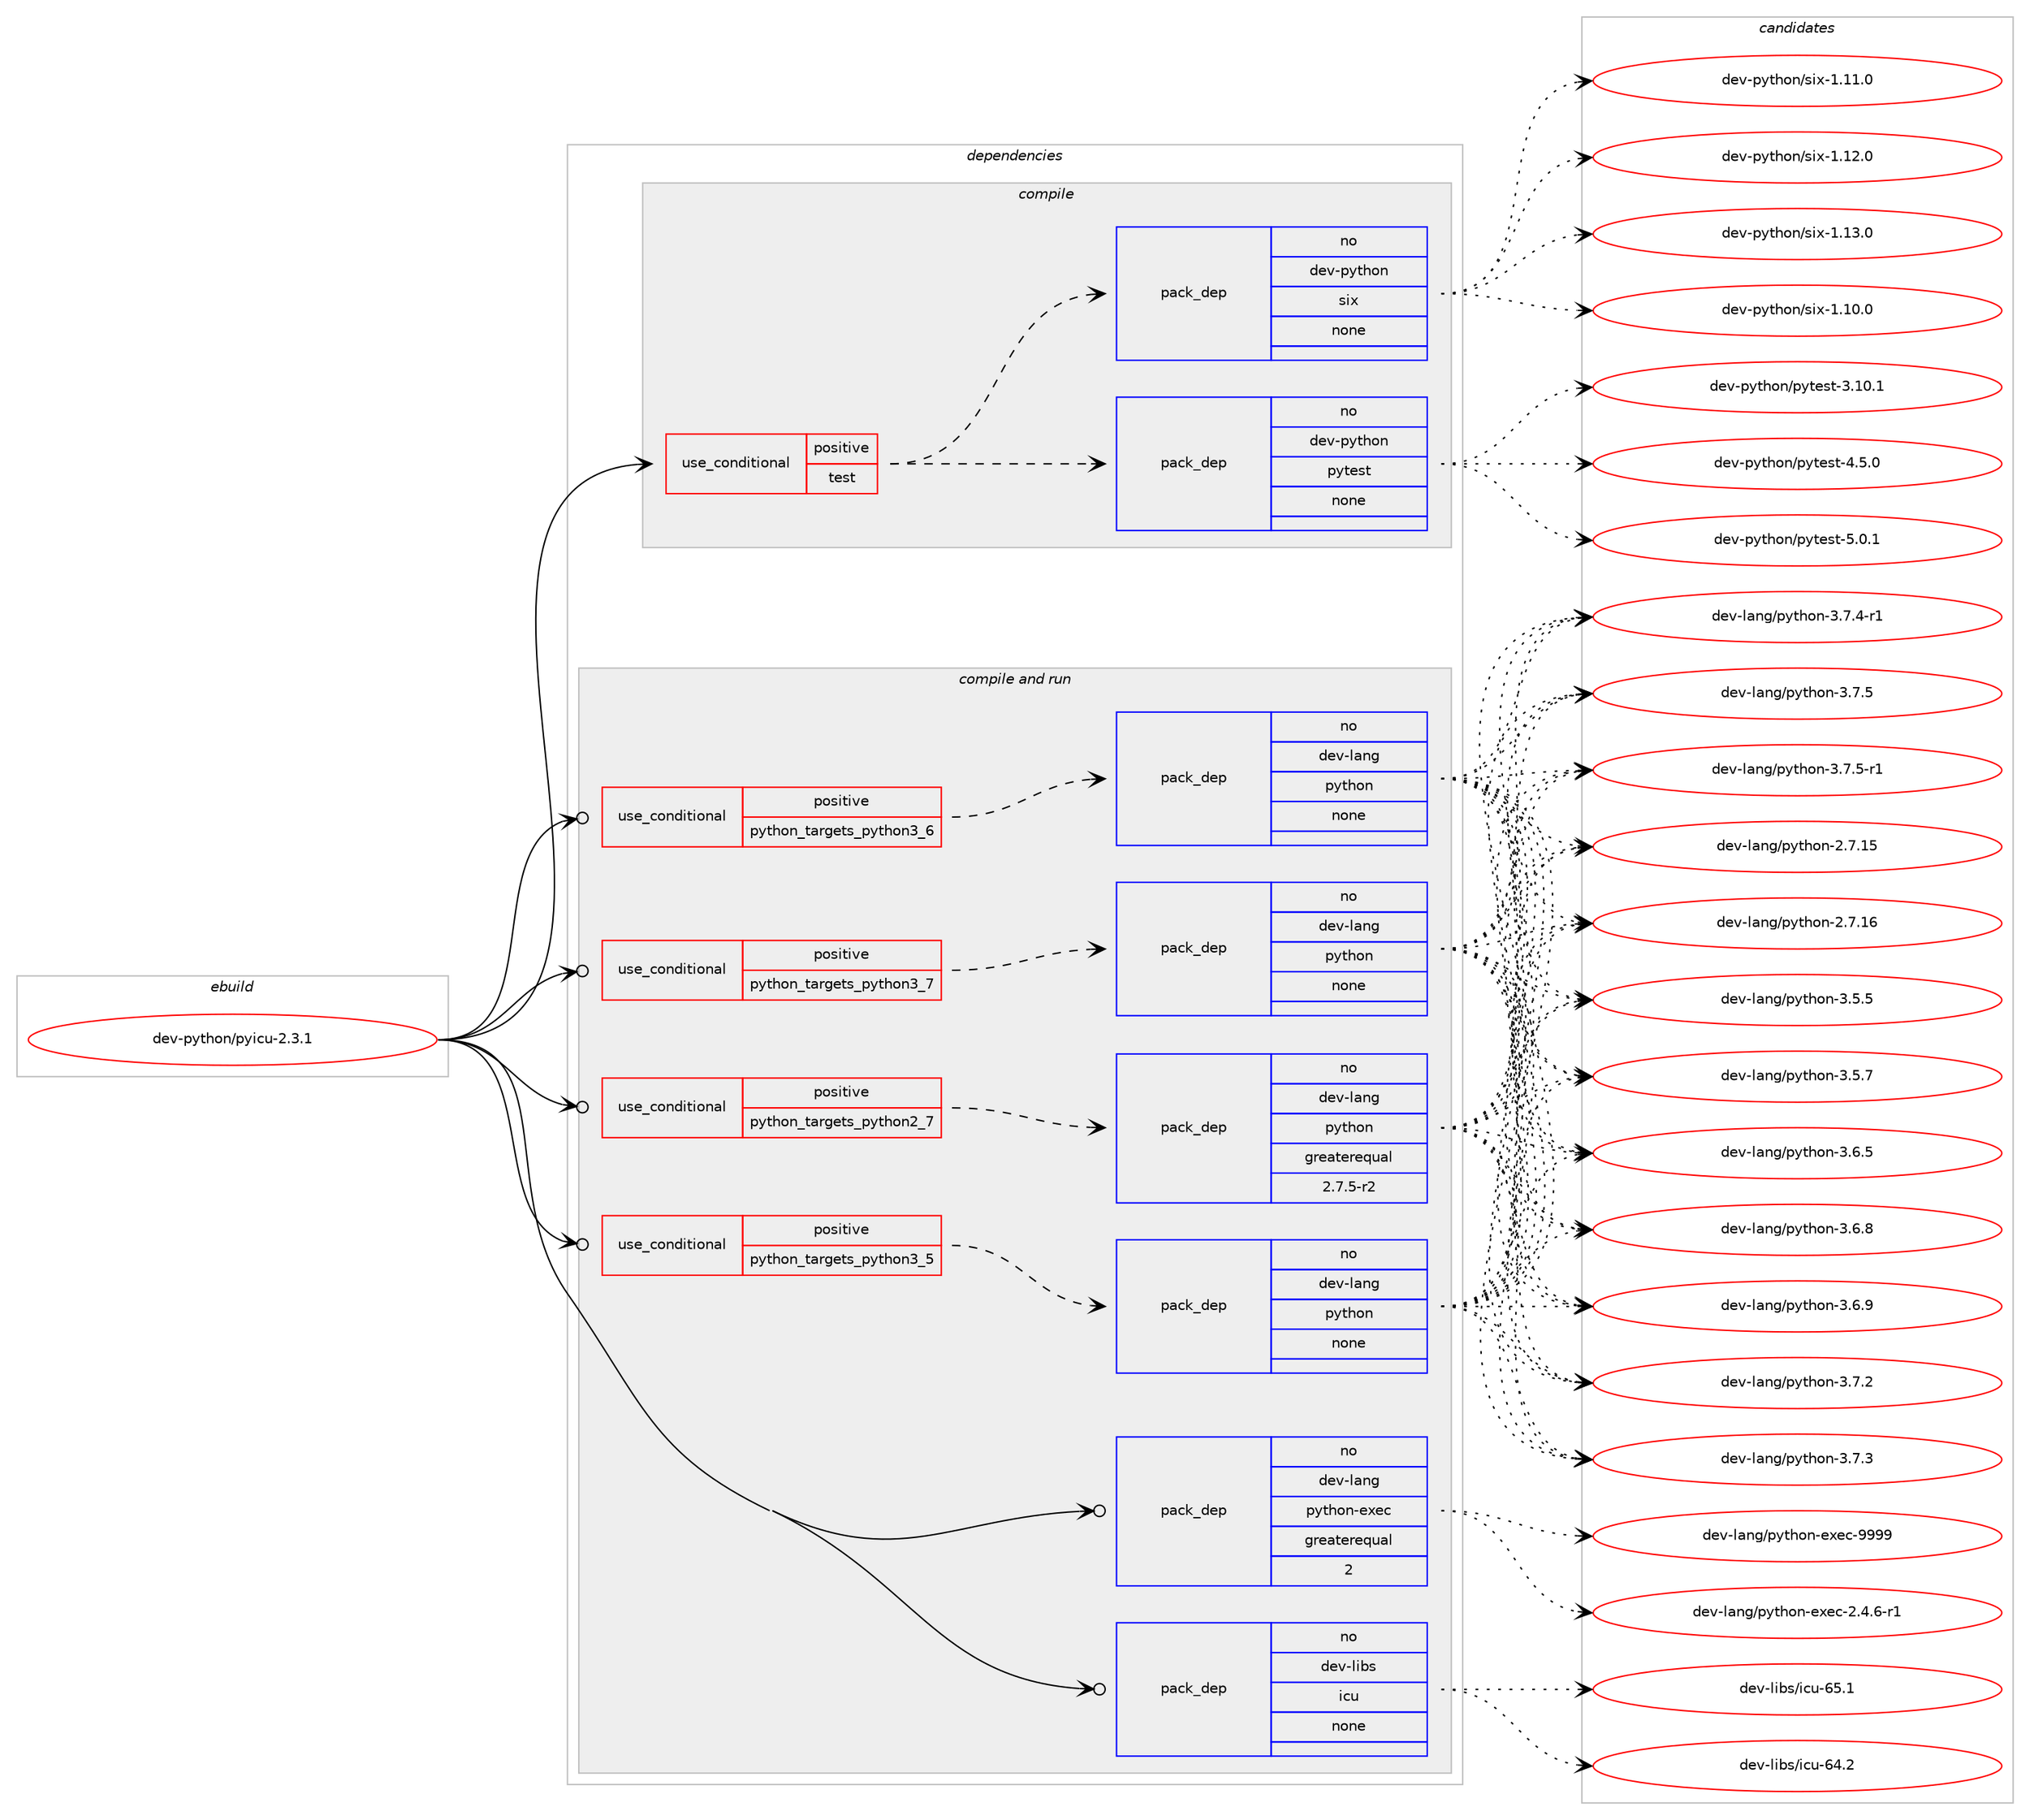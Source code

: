 digraph prolog {

# *************
# Graph options
# *************

newrank=true;
concentrate=true;
compound=true;
graph [rankdir=LR,fontname=Helvetica,fontsize=10,ranksep=1.5];#, ranksep=2.5, nodesep=0.2];
edge  [arrowhead=vee];
node  [fontname=Helvetica,fontsize=10];

# **********
# The ebuild
# **********

subgraph cluster_leftcol {
color=gray;
rank=same;
label=<<i>ebuild</i>>;
id [label="dev-python/pyicu-2.3.1", color=red, width=4, href="../dev-python/pyicu-2.3.1.svg"];
}

# ****************
# The dependencies
# ****************

subgraph cluster_midcol {
color=gray;
label=<<i>dependencies</i>>;
subgraph cluster_compile {
fillcolor="#eeeeee";
style=filled;
label=<<i>compile</i>>;
subgraph cond146079 {
dependency626478 [label=<<TABLE BORDER="0" CELLBORDER="1" CELLSPACING="0" CELLPADDING="4"><TR><TD ROWSPAN="3" CELLPADDING="10">use_conditional</TD></TR><TR><TD>positive</TD></TR><TR><TD>test</TD></TR></TABLE>>, shape=none, color=red];
subgraph pack468553 {
dependency626479 [label=<<TABLE BORDER="0" CELLBORDER="1" CELLSPACING="0" CELLPADDING="4" WIDTH="220"><TR><TD ROWSPAN="6" CELLPADDING="30">pack_dep</TD></TR><TR><TD WIDTH="110">no</TD></TR><TR><TD>dev-python</TD></TR><TR><TD>pytest</TD></TR><TR><TD>none</TD></TR><TR><TD></TD></TR></TABLE>>, shape=none, color=blue];
}
dependency626478:e -> dependency626479:w [weight=20,style="dashed",arrowhead="vee"];
subgraph pack468554 {
dependency626480 [label=<<TABLE BORDER="0" CELLBORDER="1" CELLSPACING="0" CELLPADDING="4" WIDTH="220"><TR><TD ROWSPAN="6" CELLPADDING="30">pack_dep</TD></TR><TR><TD WIDTH="110">no</TD></TR><TR><TD>dev-python</TD></TR><TR><TD>six</TD></TR><TR><TD>none</TD></TR><TR><TD></TD></TR></TABLE>>, shape=none, color=blue];
}
dependency626478:e -> dependency626480:w [weight=20,style="dashed",arrowhead="vee"];
}
id:e -> dependency626478:w [weight=20,style="solid",arrowhead="vee"];
}
subgraph cluster_compileandrun {
fillcolor="#eeeeee";
style=filled;
label=<<i>compile and run</i>>;
subgraph cond146080 {
dependency626481 [label=<<TABLE BORDER="0" CELLBORDER="1" CELLSPACING="0" CELLPADDING="4"><TR><TD ROWSPAN="3" CELLPADDING="10">use_conditional</TD></TR><TR><TD>positive</TD></TR><TR><TD>python_targets_python2_7</TD></TR></TABLE>>, shape=none, color=red];
subgraph pack468555 {
dependency626482 [label=<<TABLE BORDER="0" CELLBORDER="1" CELLSPACING="0" CELLPADDING="4" WIDTH="220"><TR><TD ROWSPAN="6" CELLPADDING="30">pack_dep</TD></TR><TR><TD WIDTH="110">no</TD></TR><TR><TD>dev-lang</TD></TR><TR><TD>python</TD></TR><TR><TD>greaterequal</TD></TR><TR><TD>2.7.5-r2</TD></TR></TABLE>>, shape=none, color=blue];
}
dependency626481:e -> dependency626482:w [weight=20,style="dashed",arrowhead="vee"];
}
id:e -> dependency626481:w [weight=20,style="solid",arrowhead="odotvee"];
subgraph cond146081 {
dependency626483 [label=<<TABLE BORDER="0" CELLBORDER="1" CELLSPACING="0" CELLPADDING="4"><TR><TD ROWSPAN="3" CELLPADDING="10">use_conditional</TD></TR><TR><TD>positive</TD></TR><TR><TD>python_targets_python3_5</TD></TR></TABLE>>, shape=none, color=red];
subgraph pack468556 {
dependency626484 [label=<<TABLE BORDER="0" CELLBORDER="1" CELLSPACING="0" CELLPADDING="4" WIDTH="220"><TR><TD ROWSPAN="6" CELLPADDING="30">pack_dep</TD></TR><TR><TD WIDTH="110">no</TD></TR><TR><TD>dev-lang</TD></TR><TR><TD>python</TD></TR><TR><TD>none</TD></TR><TR><TD></TD></TR></TABLE>>, shape=none, color=blue];
}
dependency626483:e -> dependency626484:w [weight=20,style="dashed",arrowhead="vee"];
}
id:e -> dependency626483:w [weight=20,style="solid",arrowhead="odotvee"];
subgraph cond146082 {
dependency626485 [label=<<TABLE BORDER="0" CELLBORDER="1" CELLSPACING="0" CELLPADDING="4"><TR><TD ROWSPAN="3" CELLPADDING="10">use_conditional</TD></TR><TR><TD>positive</TD></TR><TR><TD>python_targets_python3_6</TD></TR></TABLE>>, shape=none, color=red];
subgraph pack468557 {
dependency626486 [label=<<TABLE BORDER="0" CELLBORDER="1" CELLSPACING="0" CELLPADDING="4" WIDTH="220"><TR><TD ROWSPAN="6" CELLPADDING="30">pack_dep</TD></TR><TR><TD WIDTH="110">no</TD></TR><TR><TD>dev-lang</TD></TR><TR><TD>python</TD></TR><TR><TD>none</TD></TR><TR><TD></TD></TR></TABLE>>, shape=none, color=blue];
}
dependency626485:e -> dependency626486:w [weight=20,style="dashed",arrowhead="vee"];
}
id:e -> dependency626485:w [weight=20,style="solid",arrowhead="odotvee"];
subgraph cond146083 {
dependency626487 [label=<<TABLE BORDER="0" CELLBORDER="1" CELLSPACING="0" CELLPADDING="4"><TR><TD ROWSPAN="3" CELLPADDING="10">use_conditional</TD></TR><TR><TD>positive</TD></TR><TR><TD>python_targets_python3_7</TD></TR></TABLE>>, shape=none, color=red];
subgraph pack468558 {
dependency626488 [label=<<TABLE BORDER="0" CELLBORDER="1" CELLSPACING="0" CELLPADDING="4" WIDTH="220"><TR><TD ROWSPAN="6" CELLPADDING="30">pack_dep</TD></TR><TR><TD WIDTH="110">no</TD></TR><TR><TD>dev-lang</TD></TR><TR><TD>python</TD></TR><TR><TD>none</TD></TR><TR><TD></TD></TR></TABLE>>, shape=none, color=blue];
}
dependency626487:e -> dependency626488:w [weight=20,style="dashed",arrowhead="vee"];
}
id:e -> dependency626487:w [weight=20,style="solid",arrowhead="odotvee"];
subgraph pack468559 {
dependency626489 [label=<<TABLE BORDER="0" CELLBORDER="1" CELLSPACING="0" CELLPADDING="4" WIDTH="220"><TR><TD ROWSPAN="6" CELLPADDING="30">pack_dep</TD></TR><TR><TD WIDTH="110">no</TD></TR><TR><TD>dev-lang</TD></TR><TR><TD>python-exec</TD></TR><TR><TD>greaterequal</TD></TR><TR><TD>2</TD></TR></TABLE>>, shape=none, color=blue];
}
id:e -> dependency626489:w [weight=20,style="solid",arrowhead="odotvee"];
subgraph pack468560 {
dependency626490 [label=<<TABLE BORDER="0" CELLBORDER="1" CELLSPACING="0" CELLPADDING="4" WIDTH="220"><TR><TD ROWSPAN="6" CELLPADDING="30">pack_dep</TD></TR><TR><TD WIDTH="110">no</TD></TR><TR><TD>dev-libs</TD></TR><TR><TD>icu</TD></TR><TR><TD>none</TD></TR><TR><TD></TD></TR></TABLE>>, shape=none, color=blue];
}
id:e -> dependency626490:w [weight=20,style="solid",arrowhead="odotvee"];
}
subgraph cluster_run {
fillcolor="#eeeeee";
style=filled;
label=<<i>run</i>>;
}
}

# **************
# The candidates
# **************

subgraph cluster_choices {
rank=same;
color=gray;
label=<<i>candidates</i>>;

subgraph choice468553 {
color=black;
nodesep=1;
choice100101118451121211161041111104711212111610111511645514649484649 [label="dev-python/pytest-3.10.1", color=red, width=4,href="../dev-python/pytest-3.10.1.svg"];
choice1001011184511212111610411111047112121116101115116455246534648 [label="dev-python/pytest-4.5.0", color=red, width=4,href="../dev-python/pytest-4.5.0.svg"];
choice1001011184511212111610411111047112121116101115116455346484649 [label="dev-python/pytest-5.0.1", color=red, width=4,href="../dev-python/pytest-5.0.1.svg"];
dependency626479:e -> choice100101118451121211161041111104711212111610111511645514649484649:w [style=dotted,weight="100"];
dependency626479:e -> choice1001011184511212111610411111047112121116101115116455246534648:w [style=dotted,weight="100"];
dependency626479:e -> choice1001011184511212111610411111047112121116101115116455346484649:w [style=dotted,weight="100"];
}
subgraph choice468554 {
color=black;
nodesep=1;
choice100101118451121211161041111104711510512045494649484648 [label="dev-python/six-1.10.0", color=red, width=4,href="../dev-python/six-1.10.0.svg"];
choice100101118451121211161041111104711510512045494649494648 [label="dev-python/six-1.11.0", color=red, width=4,href="../dev-python/six-1.11.0.svg"];
choice100101118451121211161041111104711510512045494649504648 [label="dev-python/six-1.12.0", color=red, width=4,href="../dev-python/six-1.12.0.svg"];
choice100101118451121211161041111104711510512045494649514648 [label="dev-python/six-1.13.0", color=red, width=4,href="../dev-python/six-1.13.0.svg"];
dependency626480:e -> choice100101118451121211161041111104711510512045494649484648:w [style=dotted,weight="100"];
dependency626480:e -> choice100101118451121211161041111104711510512045494649494648:w [style=dotted,weight="100"];
dependency626480:e -> choice100101118451121211161041111104711510512045494649504648:w [style=dotted,weight="100"];
dependency626480:e -> choice100101118451121211161041111104711510512045494649514648:w [style=dotted,weight="100"];
}
subgraph choice468555 {
color=black;
nodesep=1;
choice10010111845108971101034711212111610411111045504655464953 [label="dev-lang/python-2.7.15", color=red, width=4,href="../dev-lang/python-2.7.15.svg"];
choice10010111845108971101034711212111610411111045504655464954 [label="dev-lang/python-2.7.16", color=red, width=4,href="../dev-lang/python-2.7.16.svg"];
choice100101118451089711010347112121116104111110455146534653 [label="dev-lang/python-3.5.5", color=red, width=4,href="../dev-lang/python-3.5.5.svg"];
choice100101118451089711010347112121116104111110455146534655 [label="dev-lang/python-3.5.7", color=red, width=4,href="../dev-lang/python-3.5.7.svg"];
choice100101118451089711010347112121116104111110455146544653 [label="dev-lang/python-3.6.5", color=red, width=4,href="../dev-lang/python-3.6.5.svg"];
choice100101118451089711010347112121116104111110455146544656 [label="dev-lang/python-3.6.8", color=red, width=4,href="../dev-lang/python-3.6.8.svg"];
choice100101118451089711010347112121116104111110455146544657 [label="dev-lang/python-3.6.9", color=red, width=4,href="../dev-lang/python-3.6.9.svg"];
choice100101118451089711010347112121116104111110455146554650 [label="dev-lang/python-3.7.2", color=red, width=4,href="../dev-lang/python-3.7.2.svg"];
choice100101118451089711010347112121116104111110455146554651 [label="dev-lang/python-3.7.3", color=red, width=4,href="../dev-lang/python-3.7.3.svg"];
choice1001011184510897110103471121211161041111104551465546524511449 [label="dev-lang/python-3.7.4-r1", color=red, width=4,href="../dev-lang/python-3.7.4-r1.svg"];
choice100101118451089711010347112121116104111110455146554653 [label="dev-lang/python-3.7.5", color=red, width=4,href="../dev-lang/python-3.7.5.svg"];
choice1001011184510897110103471121211161041111104551465546534511449 [label="dev-lang/python-3.7.5-r1", color=red, width=4,href="../dev-lang/python-3.7.5-r1.svg"];
dependency626482:e -> choice10010111845108971101034711212111610411111045504655464953:w [style=dotted,weight="100"];
dependency626482:e -> choice10010111845108971101034711212111610411111045504655464954:w [style=dotted,weight="100"];
dependency626482:e -> choice100101118451089711010347112121116104111110455146534653:w [style=dotted,weight="100"];
dependency626482:e -> choice100101118451089711010347112121116104111110455146534655:w [style=dotted,weight="100"];
dependency626482:e -> choice100101118451089711010347112121116104111110455146544653:w [style=dotted,weight="100"];
dependency626482:e -> choice100101118451089711010347112121116104111110455146544656:w [style=dotted,weight="100"];
dependency626482:e -> choice100101118451089711010347112121116104111110455146544657:w [style=dotted,weight="100"];
dependency626482:e -> choice100101118451089711010347112121116104111110455146554650:w [style=dotted,weight="100"];
dependency626482:e -> choice100101118451089711010347112121116104111110455146554651:w [style=dotted,weight="100"];
dependency626482:e -> choice1001011184510897110103471121211161041111104551465546524511449:w [style=dotted,weight="100"];
dependency626482:e -> choice100101118451089711010347112121116104111110455146554653:w [style=dotted,weight="100"];
dependency626482:e -> choice1001011184510897110103471121211161041111104551465546534511449:w [style=dotted,weight="100"];
}
subgraph choice468556 {
color=black;
nodesep=1;
choice10010111845108971101034711212111610411111045504655464953 [label="dev-lang/python-2.7.15", color=red, width=4,href="../dev-lang/python-2.7.15.svg"];
choice10010111845108971101034711212111610411111045504655464954 [label="dev-lang/python-2.7.16", color=red, width=4,href="../dev-lang/python-2.7.16.svg"];
choice100101118451089711010347112121116104111110455146534653 [label="dev-lang/python-3.5.5", color=red, width=4,href="../dev-lang/python-3.5.5.svg"];
choice100101118451089711010347112121116104111110455146534655 [label="dev-lang/python-3.5.7", color=red, width=4,href="../dev-lang/python-3.5.7.svg"];
choice100101118451089711010347112121116104111110455146544653 [label="dev-lang/python-3.6.5", color=red, width=4,href="../dev-lang/python-3.6.5.svg"];
choice100101118451089711010347112121116104111110455146544656 [label="dev-lang/python-3.6.8", color=red, width=4,href="../dev-lang/python-3.6.8.svg"];
choice100101118451089711010347112121116104111110455146544657 [label="dev-lang/python-3.6.9", color=red, width=4,href="../dev-lang/python-3.6.9.svg"];
choice100101118451089711010347112121116104111110455146554650 [label="dev-lang/python-3.7.2", color=red, width=4,href="../dev-lang/python-3.7.2.svg"];
choice100101118451089711010347112121116104111110455146554651 [label="dev-lang/python-3.7.3", color=red, width=4,href="../dev-lang/python-3.7.3.svg"];
choice1001011184510897110103471121211161041111104551465546524511449 [label="dev-lang/python-3.7.4-r1", color=red, width=4,href="../dev-lang/python-3.7.4-r1.svg"];
choice100101118451089711010347112121116104111110455146554653 [label="dev-lang/python-3.7.5", color=red, width=4,href="../dev-lang/python-3.7.5.svg"];
choice1001011184510897110103471121211161041111104551465546534511449 [label="dev-lang/python-3.7.5-r1", color=red, width=4,href="../dev-lang/python-3.7.5-r1.svg"];
dependency626484:e -> choice10010111845108971101034711212111610411111045504655464953:w [style=dotted,weight="100"];
dependency626484:e -> choice10010111845108971101034711212111610411111045504655464954:w [style=dotted,weight="100"];
dependency626484:e -> choice100101118451089711010347112121116104111110455146534653:w [style=dotted,weight="100"];
dependency626484:e -> choice100101118451089711010347112121116104111110455146534655:w [style=dotted,weight="100"];
dependency626484:e -> choice100101118451089711010347112121116104111110455146544653:w [style=dotted,weight="100"];
dependency626484:e -> choice100101118451089711010347112121116104111110455146544656:w [style=dotted,weight="100"];
dependency626484:e -> choice100101118451089711010347112121116104111110455146544657:w [style=dotted,weight="100"];
dependency626484:e -> choice100101118451089711010347112121116104111110455146554650:w [style=dotted,weight="100"];
dependency626484:e -> choice100101118451089711010347112121116104111110455146554651:w [style=dotted,weight="100"];
dependency626484:e -> choice1001011184510897110103471121211161041111104551465546524511449:w [style=dotted,weight="100"];
dependency626484:e -> choice100101118451089711010347112121116104111110455146554653:w [style=dotted,weight="100"];
dependency626484:e -> choice1001011184510897110103471121211161041111104551465546534511449:w [style=dotted,weight="100"];
}
subgraph choice468557 {
color=black;
nodesep=1;
choice10010111845108971101034711212111610411111045504655464953 [label="dev-lang/python-2.7.15", color=red, width=4,href="../dev-lang/python-2.7.15.svg"];
choice10010111845108971101034711212111610411111045504655464954 [label="dev-lang/python-2.7.16", color=red, width=4,href="../dev-lang/python-2.7.16.svg"];
choice100101118451089711010347112121116104111110455146534653 [label="dev-lang/python-3.5.5", color=red, width=4,href="../dev-lang/python-3.5.5.svg"];
choice100101118451089711010347112121116104111110455146534655 [label="dev-lang/python-3.5.7", color=red, width=4,href="../dev-lang/python-3.5.7.svg"];
choice100101118451089711010347112121116104111110455146544653 [label="dev-lang/python-3.6.5", color=red, width=4,href="../dev-lang/python-3.6.5.svg"];
choice100101118451089711010347112121116104111110455146544656 [label="dev-lang/python-3.6.8", color=red, width=4,href="../dev-lang/python-3.6.8.svg"];
choice100101118451089711010347112121116104111110455146544657 [label="dev-lang/python-3.6.9", color=red, width=4,href="../dev-lang/python-3.6.9.svg"];
choice100101118451089711010347112121116104111110455146554650 [label="dev-lang/python-3.7.2", color=red, width=4,href="../dev-lang/python-3.7.2.svg"];
choice100101118451089711010347112121116104111110455146554651 [label="dev-lang/python-3.7.3", color=red, width=4,href="../dev-lang/python-3.7.3.svg"];
choice1001011184510897110103471121211161041111104551465546524511449 [label="dev-lang/python-3.7.4-r1", color=red, width=4,href="../dev-lang/python-3.7.4-r1.svg"];
choice100101118451089711010347112121116104111110455146554653 [label="dev-lang/python-3.7.5", color=red, width=4,href="../dev-lang/python-3.7.5.svg"];
choice1001011184510897110103471121211161041111104551465546534511449 [label="dev-lang/python-3.7.5-r1", color=red, width=4,href="../dev-lang/python-3.7.5-r1.svg"];
dependency626486:e -> choice10010111845108971101034711212111610411111045504655464953:w [style=dotted,weight="100"];
dependency626486:e -> choice10010111845108971101034711212111610411111045504655464954:w [style=dotted,weight="100"];
dependency626486:e -> choice100101118451089711010347112121116104111110455146534653:w [style=dotted,weight="100"];
dependency626486:e -> choice100101118451089711010347112121116104111110455146534655:w [style=dotted,weight="100"];
dependency626486:e -> choice100101118451089711010347112121116104111110455146544653:w [style=dotted,weight="100"];
dependency626486:e -> choice100101118451089711010347112121116104111110455146544656:w [style=dotted,weight="100"];
dependency626486:e -> choice100101118451089711010347112121116104111110455146544657:w [style=dotted,weight="100"];
dependency626486:e -> choice100101118451089711010347112121116104111110455146554650:w [style=dotted,weight="100"];
dependency626486:e -> choice100101118451089711010347112121116104111110455146554651:w [style=dotted,weight="100"];
dependency626486:e -> choice1001011184510897110103471121211161041111104551465546524511449:w [style=dotted,weight="100"];
dependency626486:e -> choice100101118451089711010347112121116104111110455146554653:w [style=dotted,weight="100"];
dependency626486:e -> choice1001011184510897110103471121211161041111104551465546534511449:w [style=dotted,weight="100"];
}
subgraph choice468558 {
color=black;
nodesep=1;
choice10010111845108971101034711212111610411111045504655464953 [label="dev-lang/python-2.7.15", color=red, width=4,href="../dev-lang/python-2.7.15.svg"];
choice10010111845108971101034711212111610411111045504655464954 [label="dev-lang/python-2.7.16", color=red, width=4,href="../dev-lang/python-2.7.16.svg"];
choice100101118451089711010347112121116104111110455146534653 [label="dev-lang/python-3.5.5", color=red, width=4,href="../dev-lang/python-3.5.5.svg"];
choice100101118451089711010347112121116104111110455146534655 [label="dev-lang/python-3.5.7", color=red, width=4,href="../dev-lang/python-3.5.7.svg"];
choice100101118451089711010347112121116104111110455146544653 [label="dev-lang/python-3.6.5", color=red, width=4,href="../dev-lang/python-3.6.5.svg"];
choice100101118451089711010347112121116104111110455146544656 [label="dev-lang/python-3.6.8", color=red, width=4,href="../dev-lang/python-3.6.8.svg"];
choice100101118451089711010347112121116104111110455146544657 [label="dev-lang/python-3.6.9", color=red, width=4,href="../dev-lang/python-3.6.9.svg"];
choice100101118451089711010347112121116104111110455146554650 [label="dev-lang/python-3.7.2", color=red, width=4,href="../dev-lang/python-3.7.2.svg"];
choice100101118451089711010347112121116104111110455146554651 [label="dev-lang/python-3.7.3", color=red, width=4,href="../dev-lang/python-3.7.3.svg"];
choice1001011184510897110103471121211161041111104551465546524511449 [label="dev-lang/python-3.7.4-r1", color=red, width=4,href="../dev-lang/python-3.7.4-r1.svg"];
choice100101118451089711010347112121116104111110455146554653 [label="dev-lang/python-3.7.5", color=red, width=4,href="../dev-lang/python-3.7.5.svg"];
choice1001011184510897110103471121211161041111104551465546534511449 [label="dev-lang/python-3.7.5-r1", color=red, width=4,href="../dev-lang/python-3.7.5-r1.svg"];
dependency626488:e -> choice10010111845108971101034711212111610411111045504655464953:w [style=dotted,weight="100"];
dependency626488:e -> choice10010111845108971101034711212111610411111045504655464954:w [style=dotted,weight="100"];
dependency626488:e -> choice100101118451089711010347112121116104111110455146534653:w [style=dotted,weight="100"];
dependency626488:e -> choice100101118451089711010347112121116104111110455146534655:w [style=dotted,weight="100"];
dependency626488:e -> choice100101118451089711010347112121116104111110455146544653:w [style=dotted,weight="100"];
dependency626488:e -> choice100101118451089711010347112121116104111110455146544656:w [style=dotted,weight="100"];
dependency626488:e -> choice100101118451089711010347112121116104111110455146544657:w [style=dotted,weight="100"];
dependency626488:e -> choice100101118451089711010347112121116104111110455146554650:w [style=dotted,weight="100"];
dependency626488:e -> choice100101118451089711010347112121116104111110455146554651:w [style=dotted,weight="100"];
dependency626488:e -> choice1001011184510897110103471121211161041111104551465546524511449:w [style=dotted,weight="100"];
dependency626488:e -> choice100101118451089711010347112121116104111110455146554653:w [style=dotted,weight="100"];
dependency626488:e -> choice1001011184510897110103471121211161041111104551465546534511449:w [style=dotted,weight="100"];
}
subgraph choice468559 {
color=black;
nodesep=1;
choice10010111845108971101034711212111610411111045101120101994550465246544511449 [label="dev-lang/python-exec-2.4.6-r1", color=red, width=4,href="../dev-lang/python-exec-2.4.6-r1.svg"];
choice10010111845108971101034711212111610411111045101120101994557575757 [label="dev-lang/python-exec-9999", color=red, width=4,href="../dev-lang/python-exec-9999.svg"];
dependency626489:e -> choice10010111845108971101034711212111610411111045101120101994550465246544511449:w [style=dotted,weight="100"];
dependency626489:e -> choice10010111845108971101034711212111610411111045101120101994557575757:w [style=dotted,weight="100"];
}
subgraph choice468560 {
color=black;
nodesep=1;
choice100101118451081059811547105991174554524650 [label="dev-libs/icu-64.2", color=red, width=4,href="../dev-libs/icu-64.2.svg"];
choice100101118451081059811547105991174554534649 [label="dev-libs/icu-65.1", color=red, width=4,href="../dev-libs/icu-65.1.svg"];
dependency626490:e -> choice100101118451081059811547105991174554524650:w [style=dotted,weight="100"];
dependency626490:e -> choice100101118451081059811547105991174554534649:w [style=dotted,weight="100"];
}
}

}
